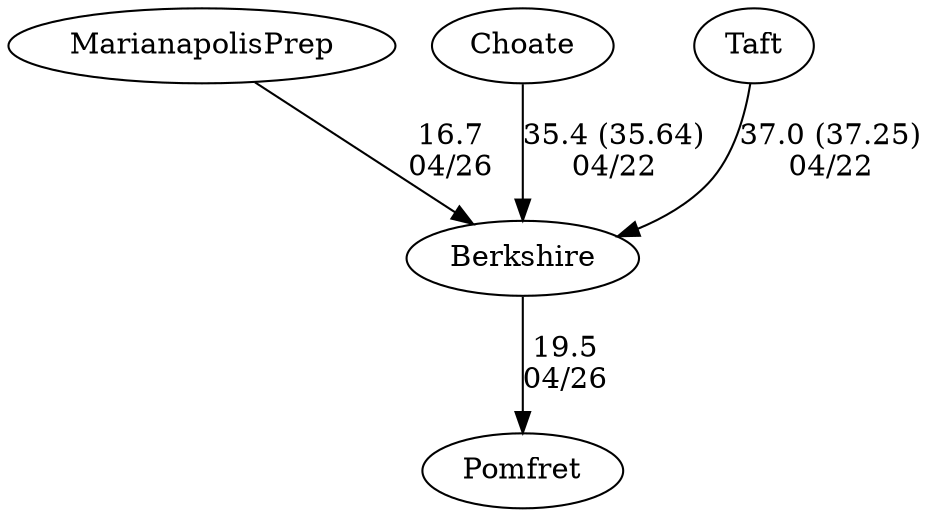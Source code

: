 digraph girls1foursBerkshire {MarianapolisPrep [URL="girls1foursBerkshireMarianapolisPrep.html"];Pomfret [URL="girls1foursBerkshirePomfret.html"];Berkshire [URL="girls1foursBerkshireBerkshire.html"];Choate [URL="girls1foursBerkshireChoate.html"];Taft [URL="girls1foursBerkshireTaft.html"];MarianapolisPrep -> Berkshire[label="16.7
04/26", weight="84", tooltip="NEIRA Girls Fours,Pomfret vs. Marianapolis, Berkshire			
Distance: 1500m Conditions: No current. Slight crossing tailwind to begin (ESE ~6 to 8 MPH) that increased in speed and became more of a solid (S ~10-12 MPH) tail by the last race. Comments: Order of races: G1, G2. There were some boys races between the races. Pomfret's 3rd boat raced in the 2nd boat category. Marianapolis's second boat caught a boat stopping crab just after the 250m mark.
None", URL="http://www.row2k.com/results/resultspage.cfm?UID=DD66D79A1A96726AD149522E161FDE8D&cat=1", random="random"]; 
Berkshire -> Pomfret[label="19.5
04/26", weight="81", tooltip="NEIRA Girls Fours,Pomfret vs. Marianapolis, Berkshire			
Distance: 1500m Conditions: No current. Slight crossing tailwind to begin (ESE ~6 to 8 MPH) that increased in speed and became more of a solid (S ~10-12 MPH) tail by the last race. Comments: Order of races: G1, G2. There were some boys races between the races. Pomfret's 3rd boat raced in the 2nd boat category. Marianapolis's second boat caught a boat stopping crab just after the 250m mark.
None", URL="http://www.row2k.com/results/resultspage.cfm?UID=DD66D79A1A96726AD149522E161FDE8D&cat=1", random="random"]; 
Taft -> Berkshire[label="37.0 (37.25)
04/22", weight="63", tooltip="NEIRA Boys & Girls Fours,Berkshire v. Taft & Choate			
Distance: 1490 M Conditions: Overcast, mid-50s. Variable, gusty wind; crosswind to quartering tail, 10-12 mph; mostly affecting latter half of the course. Comments: Great to have all three programs racing together again for the first time since 2019. Thanks to Choate and Taft for traveling and handling facilities issues.
None", URL="http://www.row2k.com/results/resultspage.cfm?UID=419D79B320ADFC7347A405B1AF3C51F0&cat=5", random="random"]; 
Choate -> Berkshire[label="35.4 (35.64)
04/22", weight="65", tooltip="NEIRA Boys & Girls Fours,Berkshire v. Taft & Choate			
Distance: 1490 M Conditions: Overcast, mid-50s. Variable, gusty wind; crosswind to quartering tail, 10-12 mph; mostly affecting latter half of the course. Comments: Great to have all three programs racing together again for the first time since 2019. Thanks to Choate and Taft for traveling and handling facilities issues.
None", URL="http://www.row2k.com/results/resultspage.cfm?UID=419D79B320ADFC7347A405B1AF3C51F0&cat=5", random="random"]}
